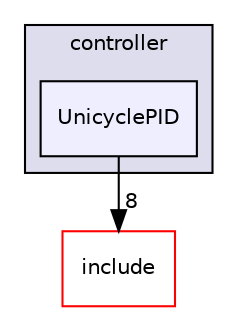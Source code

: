 digraph "/root/scrimmage/scrimmage/src/plugins/controller/UnicyclePID" {
  compound=true
  node [ fontsize="10", fontname="Helvetica"];
  edge [ labelfontsize="10", labelfontname="Helvetica"];
  subgraph clusterdir_c915aa27e6120cf8f6d19a96e78171a2 {
    graph [ bgcolor="#ddddee", pencolor="black", label="controller" fontname="Helvetica", fontsize="10", URL="dir_c915aa27e6120cf8f6d19a96e78171a2.html"]
  dir_38ece28fc4c7dfae99838e289384af95 [shape=box, label="UnicyclePID", style="filled", fillcolor="#eeeeff", pencolor="black", URL="dir_38ece28fc4c7dfae99838e289384af95.html"];
  }
  dir_d44c64559bbebec7f509842c48db8b23 [shape=box label="include" fillcolor="white" style="filled" color="red" URL="dir_d44c64559bbebec7f509842c48db8b23.html"];
  dir_38ece28fc4c7dfae99838e289384af95->dir_d44c64559bbebec7f509842c48db8b23 [headlabel="8", labeldistance=1.5 headhref="dir_000218_000004.html"];
}
